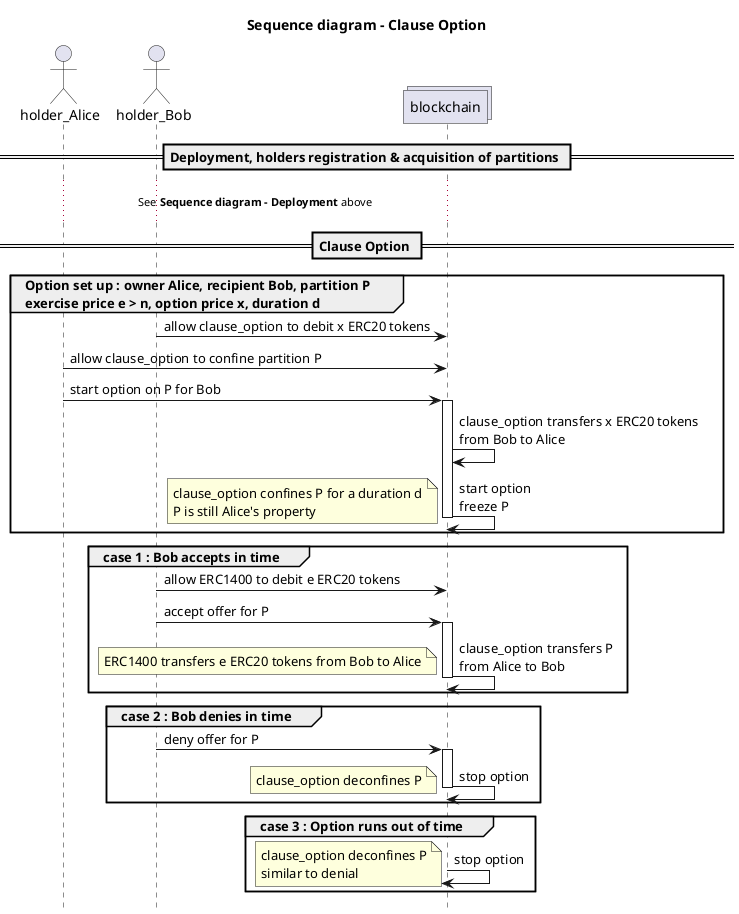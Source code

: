 @startuml

hide footbox

title Sequence diagram - Clause Option

actor holder_Alice
actor holder_Bob
collections blockchain

== Deployment, holders registration & acquisition of partitions ==

...See **Sequence diagram - Deployment** above...

== Clause Option ==

group Option set up : owner Alice, recipient Bob, partition P \nexercise price e > n, option price x, duration d

holder_Bob -> blockchain : allow clause_option to debit x ERC20 tokens
holder_Alice -> blockchain : allow clause_option to confine partition P

holder_Alice -> blockchain : start option on P for Bob
activate blockchain
blockchain -> blockchain : clause_option transfers x ERC20 tokens \nfrom Bob to Alice
blockchain -> blockchain : start option \nfreeze P
deactivate blockchain
note left
clause_option confines P for a duration d
P is still Alice's property 
end note
end

group case 1 : Bob accepts in time

holder_Bob -> blockchain : allow ERC1400 to debit e ERC20 tokens
holder_Bob -> blockchain : accept offer for P
activate blockchain
blockchain -> blockchain : clause_option transfers P \nfrom Alice to Bob
deactivate blockchain
note left
ERC1400 transfers e ERC20 tokens from Bob to Alice
end note
end

group case 2 : Bob denies in time

holder_Bob -> blockchain : deny offer for P
activate blockchain
blockchain -> blockchain : stop option 
deactivate blockchain
note left
clause_option deconfines P
end note
end

group case 3 : Option runs out of time

activate blockchain
blockchain -> blockchain : stop option 
deactivate blockchain
note left
clause_option deconfines P
similar to denial
end note
end

@enduml
